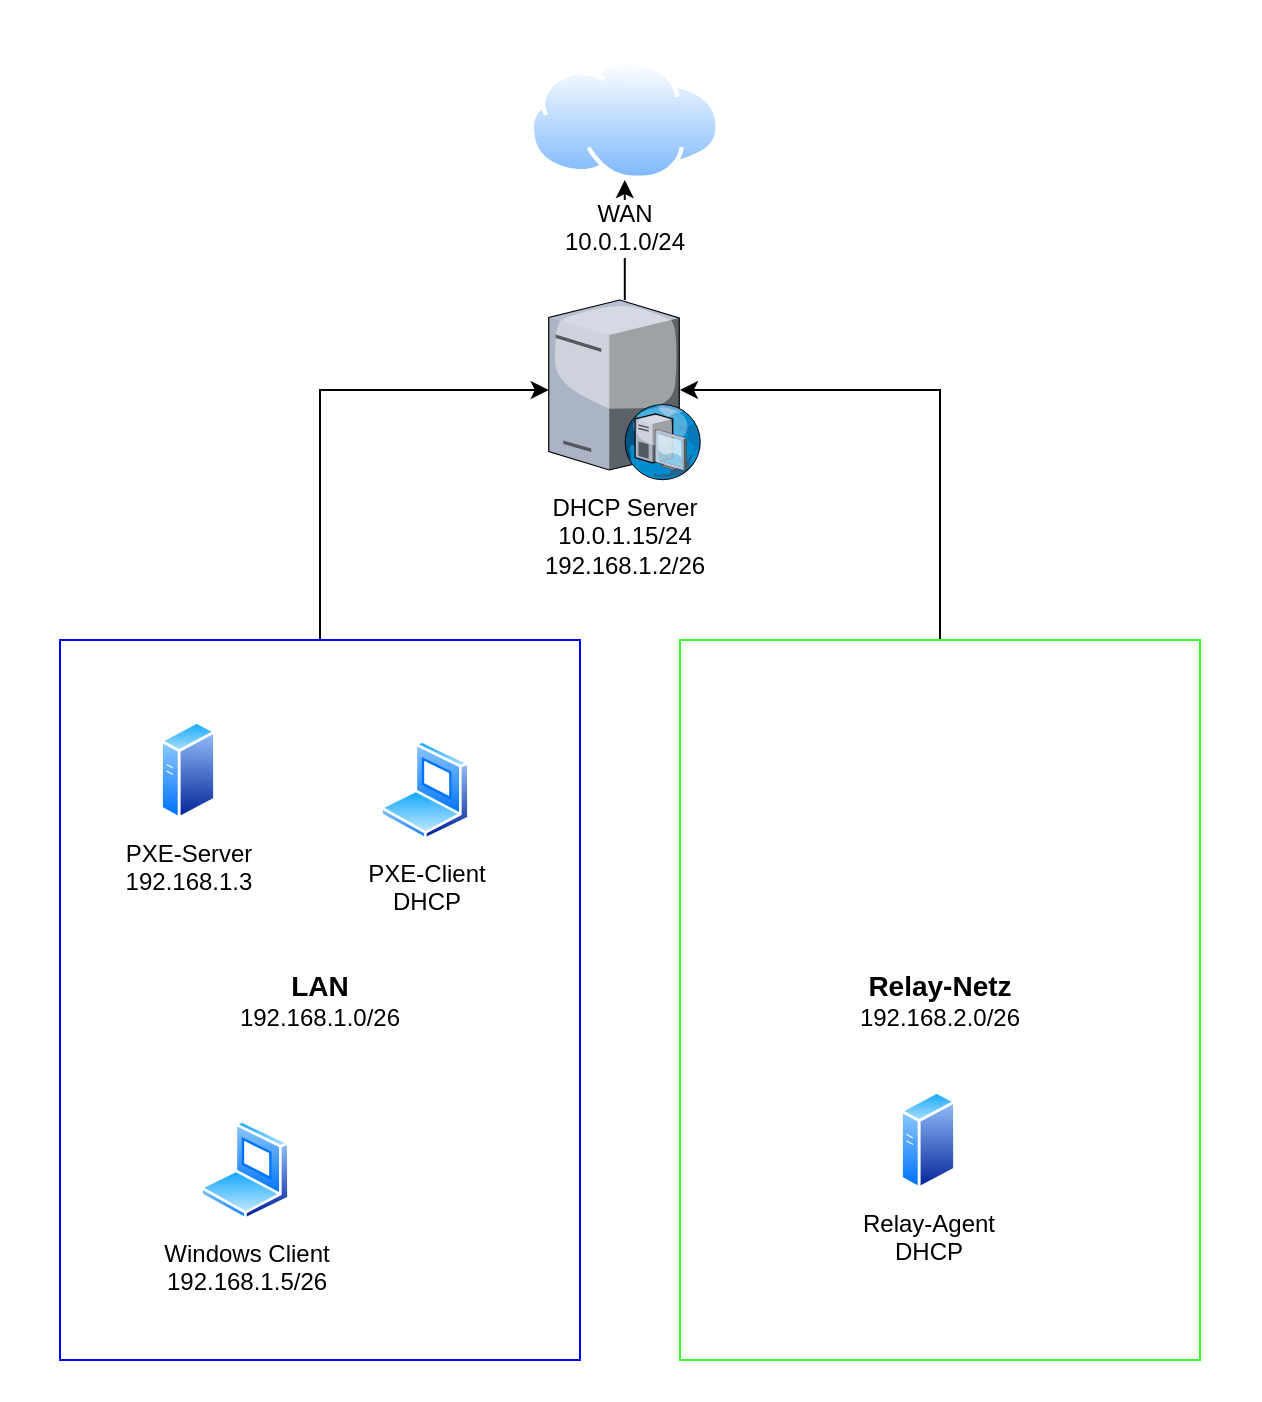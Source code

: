 <mxfile version="24.1.0" type="device">
  <diagram name="Page-1" id="nTQGUZQcPy84R1Rn9wm-">
    <mxGraphModel dx="1434" dy="844" grid="1" gridSize="10" guides="1" tooltips="1" connect="1" arrows="1" fold="1" page="1" pageScale="1" pageWidth="827" pageHeight="1169" math="0" shadow="0">
      <root>
        <mxCell id="0" />
        <mxCell id="1" parent="0" />
        <mxCell id="5EN4y2I4aDGf2eWQb3yP-10" value="" style="rounded=0;whiteSpace=wrap;html=1;strokeColor=none;" vertex="1" parent="1">
          <mxGeometry x="80" y="30" width="630" height="700" as="geometry" />
        </mxCell>
        <mxCell id="5EN4y2I4aDGf2eWQb3yP-9" style="edgeStyle=orthogonalEdgeStyle;rounded=0;orthogonalLoop=1;jettySize=auto;html=1;" edge="1" parent="1" source="Lu9Eben1TwgA7Xt8Hn3x-1" target="Lu9Eben1TwgA7Xt8Hn3x-3">
          <mxGeometry relative="1" as="geometry">
            <mxPoint x="280" y="220" as="targetPoint" />
            <Array as="points">
              <mxPoint x="240" y="225" />
            </Array>
          </mxGeometry>
        </mxCell>
        <mxCell id="Lu9Eben1TwgA7Xt8Hn3x-1" value="&lt;font style=&quot;font-size: 14px;&quot;&gt;&lt;b&gt;LAN&lt;/b&gt;&lt;/font&gt;&lt;div&gt;192.168.1.0/26&lt;/div&gt;" style="rounded=0;whiteSpace=wrap;html=1;strokeColor=#0000FF;fillColor=none;" parent="1" vertex="1">
          <mxGeometry x="110" y="350" width="260" height="360" as="geometry" />
        </mxCell>
        <mxCell id="5EN4y2I4aDGf2eWQb3yP-6" style="edgeStyle=orthogonalEdgeStyle;rounded=0;orthogonalLoop=1;jettySize=auto;html=1;" edge="1" parent="1" source="Lu9Eben1TwgA7Xt8Hn3x-3" target="5EN4y2I4aDGf2eWQb3yP-2">
          <mxGeometry relative="1" as="geometry" />
        </mxCell>
        <mxCell id="Lu9Eben1TwgA7Xt8Hn3x-3" value="DHCP Server&lt;div&gt;10.0.1.15/24&lt;/div&gt;&lt;div&gt;192.168.1.2/26&lt;/div&gt;" style="verticalLabelPosition=bottom;sketch=0;aspect=fixed;html=1;verticalAlign=top;strokeColor=none;align=center;outlineConnect=0;shape=mxgraph.citrix.dhcp_server;" parent="1" vertex="1">
          <mxGeometry x="354.38" y="180" width="76" height="90" as="geometry" />
        </mxCell>
        <mxCell id="Lu9Eben1TwgA7Xt8Hn3x-5" value="Windows Client&lt;br&gt;192.168.1.5/26" style="image;aspect=fixed;perimeter=ellipsePerimeter;html=1;align=center;shadow=0;dashed=0;spacingTop=3;image=img/lib/active_directory/laptop_client.svg;" parent="1" vertex="1">
          <mxGeometry x="180" y="590" width="45" height="50" as="geometry" />
        </mxCell>
        <mxCell id="5EN4y2I4aDGf2eWQb3yP-1" value="PXE-Server&lt;div&gt;192.168.1.3&lt;/div&gt;" style="image;aspect=fixed;perimeter=ellipsePerimeter;html=1;align=center;shadow=0;dashed=0;spacingTop=3;image=img/lib/active_directory/generic_server.svg;" vertex="1" parent="1">
          <mxGeometry x="160" y="390" width="28.0" height="50" as="geometry" />
        </mxCell>
        <mxCell id="5EN4y2I4aDGf2eWQb3yP-2" value="WAN&lt;div&gt;10.0.1.0/24&lt;/div&gt;" style="image;aspect=fixed;perimeter=ellipsePerimeter;html=1;align=center;shadow=0;dashed=0;spacingTop=3;image=img/lib/active_directory/internet_cloud.svg;" vertex="1" parent="1">
          <mxGeometry x="344.76" y="60" width="95.24" height="60" as="geometry" />
        </mxCell>
        <mxCell id="5EN4y2I4aDGf2eWQb3yP-3" value="PXE-Client&lt;div&gt;DHCP&lt;/div&gt;" style="image;aspect=fixed;perimeter=ellipsePerimeter;html=1;align=center;shadow=0;dashed=0;spacingTop=3;image=img/lib/active_directory/laptop_client.svg;" vertex="1" parent="1">
          <mxGeometry x="270" y="400" width="45" height="50" as="geometry" />
        </mxCell>
        <mxCell id="5EN4y2I4aDGf2eWQb3yP-8" style="edgeStyle=orthogonalEdgeStyle;rounded=0;orthogonalLoop=1;jettySize=auto;html=1;entryX=0.863;entryY=0.5;entryDx=0;entryDy=0;entryPerimeter=0;" edge="1" parent="1" source="5EN4y2I4aDGf2eWQb3yP-4" target="Lu9Eben1TwgA7Xt8Hn3x-3">
          <mxGeometry relative="1" as="geometry">
            <mxPoint x="530" y="230" as="targetPoint" />
            <Array as="points">
              <mxPoint x="550" y="225" />
            </Array>
          </mxGeometry>
        </mxCell>
        <mxCell id="5EN4y2I4aDGf2eWQb3yP-4" value="&lt;span style=&quot;font-size: 14px;&quot;&gt;&lt;b&gt;Relay-Netz&lt;/b&gt;&lt;/span&gt;&lt;br&gt;&lt;div&gt;192.168.2.0/26&lt;/div&gt;" style="rounded=0;whiteSpace=wrap;html=1;strokeColor=#33FF33;fillColor=none;" vertex="1" parent="1">
          <mxGeometry x="420" y="350" width="260" height="360" as="geometry" />
        </mxCell>
        <mxCell id="5EN4y2I4aDGf2eWQb3yP-5" value="Relay-Agent&lt;div&gt;DHCP&lt;/div&gt;" style="image;aspect=fixed;perimeter=ellipsePerimeter;html=1;align=center;shadow=0;dashed=0;spacingTop=3;image=img/lib/active_directory/generic_server.svg;" vertex="1" parent="1">
          <mxGeometry x="530" y="575" width="28.0" height="50" as="geometry" />
        </mxCell>
      </root>
    </mxGraphModel>
  </diagram>
</mxfile>
